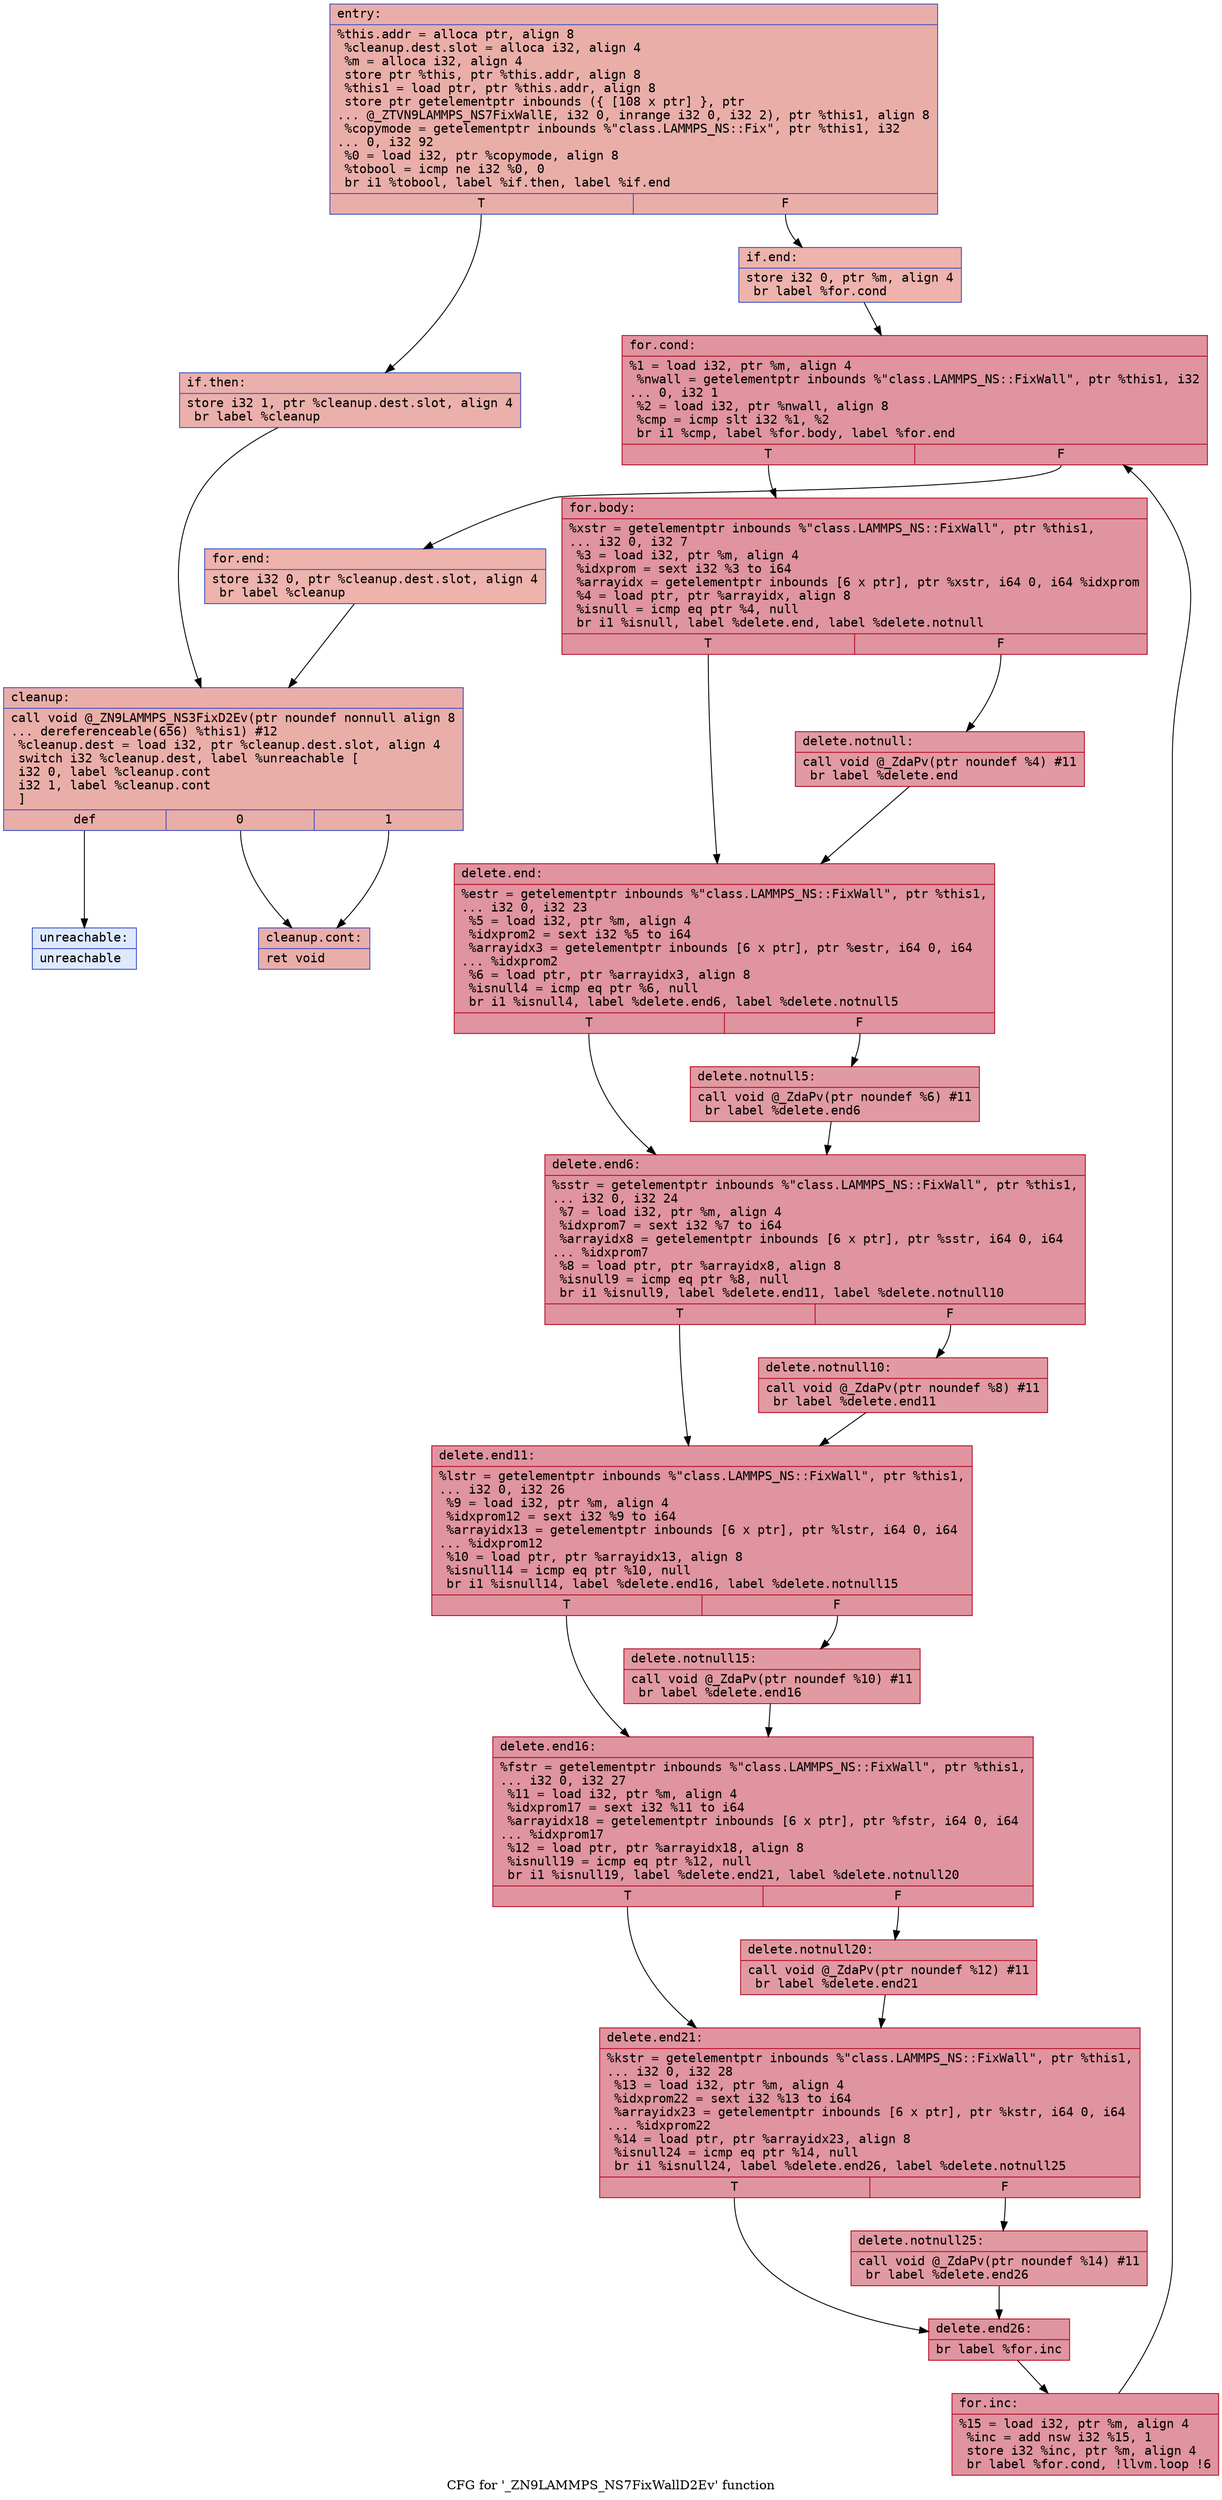 digraph "CFG for '_ZN9LAMMPS_NS7FixWallD2Ev' function" {
	label="CFG for '_ZN9LAMMPS_NS7FixWallD2Ev' function";

	Node0x55fe975bb400 [shape=record,color="#3d50c3ff", style=filled, fillcolor="#d0473d70" fontname="Courier",label="{entry:\l|  %this.addr = alloca ptr, align 8\l  %cleanup.dest.slot = alloca i32, align 4\l  %m = alloca i32, align 4\l  store ptr %this, ptr %this.addr, align 8\l  %this1 = load ptr, ptr %this.addr, align 8\l  store ptr getelementptr inbounds (\{ [108 x ptr] \}, ptr\l... @_ZTVN9LAMMPS_NS7FixWallE, i32 0, inrange i32 0, i32 2), ptr %this1, align 8\l  %copymode = getelementptr inbounds %\"class.LAMMPS_NS::Fix\", ptr %this1, i32\l... 0, i32 92\l  %0 = load i32, ptr %copymode, align 8\l  %tobool = icmp ne i32 %0, 0\l  br i1 %tobool, label %if.then, label %if.end\l|{<s0>T|<s1>F}}"];
	Node0x55fe975bb400:s0 -> Node0x55fe975bb960[tooltip="entry -> if.then\nProbability 62.50%" ];
	Node0x55fe975bb400:s1 -> Node0x55fe975bb9d0[tooltip="entry -> if.end\nProbability 37.50%" ];
	Node0x55fe975bb960 [shape=record,color="#3d50c3ff", style=filled, fillcolor="#d24b4070" fontname="Courier",label="{if.then:\l|  store i32 1, ptr %cleanup.dest.slot, align 4\l  br label %cleanup\l}"];
	Node0x55fe975bb960 -> Node0x55fe975bbbc0[tooltip="if.then -> cleanup\nProbability 100.00%" ];
	Node0x55fe975bb9d0 [shape=record,color="#3d50c3ff", style=filled, fillcolor="#d6524470" fontname="Courier",label="{if.end:\l|  store i32 0, ptr %m, align 4\l  br label %for.cond\l}"];
	Node0x55fe975bb9d0 -> Node0x55fe975bbcd0[tooltip="if.end -> for.cond\nProbability 100.00%" ];
	Node0x55fe975bbcd0 [shape=record,color="#b70d28ff", style=filled, fillcolor="#b70d2870" fontname="Courier",label="{for.cond:\l|  %1 = load i32, ptr %m, align 4\l  %nwall = getelementptr inbounds %\"class.LAMMPS_NS::FixWall\", ptr %this1, i32\l... 0, i32 1\l  %2 = load i32, ptr %nwall, align 8\l  %cmp = icmp slt i32 %1, %2\l  br i1 %cmp, label %for.body, label %for.end\l|{<s0>T|<s1>F}}"];
	Node0x55fe975bbcd0:s0 -> Node0x55fe975bc150[tooltip="for.cond -> for.body\nProbability 96.88%" ];
	Node0x55fe975bbcd0:s1 -> Node0x55fe975bc1a0[tooltip="for.cond -> for.end\nProbability 3.12%" ];
	Node0x55fe975bc150 [shape=record,color="#b70d28ff", style=filled, fillcolor="#b70d2870" fontname="Courier",label="{for.body:\l|  %xstr = getelementptr inbounds %\"class.LAMMPS_NS::FixWall\", ptr %this1,\l... i32 0, i32 7\l  %3 = load i32, ptr %m, align 4\l  %idxprom = sext i32 %3 to i64\l  %arrayidx = getelementptr inbounds [6 x ptr], ptr %xstr, i64 0, i64 %idxprom\l  %4 = load ptr, ptr %arrayidx, align 8\l  %isnull = icmp eq ptr %4, null\l  br i1 %isnull, label %delete.end, label %delete.notnull\l|{<s0>T|<s1>F}}"];
	Node0x55fe975bc150:s0 -> Node0x55fe975bc660[tooltip="for.body -> delete.end\nProbability 37.50%" ];
	Node0x55fe975bc150:s1 -> Node0x55fe975bc6e0[tooltip="for.body -> delete.notnull\nProbability 62.50%" ];
	Node0x55fe975bc6e0 [shape=record,color="#b70d28ff", style=filled, fillcolor="#bb1b2c70" fontname="Courier",label="{delete.notnull:\l|  call void @_ZdaPv(ptr noundef %4) #11\l  br label %delete.end\l}"];
	Node0x55fe975bc6e0 -> Node0x55fe975bc660[tooltip="delete.notnull -> delete.end\nProbability 100.00%" ];
	Node0x55fe975bc660 [shape=record,color="#b70d28ff", style=filled, fillcolor="#b70d2870" fontname="Courier",label="{delete.end:\l|  %estr = getelementptr inbounds %\"class.LAMMPS_NS::FixWall\", ptr %this1,\l... i32 0, i32 23\l  %5 = load i32, ptr %m, align 4\l  %idxprom2 = sext i32 %5 to i64\l  %arrayidx3 = getelementptr inbounds [6 x ptr], ptr %estr, i64 0, i64\l... %idxprom2\l  %6 = load ptr, ptr %arrayidx3, align 8\l  %isnull4 = icmp eq ptr %6, null\l  br i1 %isnull4, label %delete.end6, label %delete.notnull5\l|{<s0>T|<s1>F}}"];
	Node0x55fe975bc660:s0 -> Node0x55fe975bbfb0[tooltip="delete.end -> delete.end6\nProbability 37.50%" ];
	Node0x55fe975bc660:s1 -> Node0x55fe975bcfe0[tooltip="delete.end -> delete.notnull5\nProbability 62.50%" ];
	Node0x55fe975bcfe0 [shape=record,color="#b70d28ff", style=filled, fillcolor="#bb1b2c70" fontname="Courier",label="{delete.notnull5:\l|  call void @_ZdaPv(ptr noundef %6) #11\l  br label %delete.end6\l}"];
	Node0x55fe975bcfe0 -> Node0x55fe975bbfb0[tooltip="delete.notnull5 -> delete.end6\nProbability 100.00%" ];
	Node0x55fe975bbfb0 [shape=record,color="#b70d28ff", style=filled, fillcolor="#b70d2870" fontname="Courier",label="{delete.end6:\l|  %sstr = getelementptr inbounds %\"class.LAMMPS_NS::FixWall\", ptr %this1,\l... i32 0, i32 24\l  %7 = load i32, ptr %m, align 4\l  %idxprom7 = sext i32 %7 to i64\l  %arrayidx8 = getelementptr inbounds [6 x ptr], ptr %sstr, i64 0, i64\l... %idxprom7\l  %8 = load ptr, ptr %arrayidx8, align 8\l  %isnull9 = icmp eq ptr %8, null\l  br i1 %isnull9, label %delete.end11, label %delete.notnull10\l|{<s0>T|<s1>F}}"];
	Node0x55fe975bbfb0:s0 -> Node0x55fe975bd690[tooltip="delete.end6 -> delete.end11\nProbability 37.50%" ];
	Node0x55fe975bbfb0:s1 -> Node0x55fe975bd740[tooltip="delete.end6 -> delete.notnull10\nProbability 62.50%" ];
	Node0x55fe975bd740 [shape=record,color="#b70d28ff", style=filled, fillcolor="#bb1b2c70" fontname="Courier",label="{delete.notnull10:\l|  call void @_ZdaPv(ptr noundef %8) #11\l  br label %delete.end11\l}"];
	Node0x55fe975bd740 -> Node0x55fe975bd690[tooltip="delete.notnull10 -> delete.end11\nProbability 100.00%" ];
	Node0x55fe975bd690 [shape=record,color="#b70d28ff", style=filled, fillcolor="#b70d2870" fontname="Courier",label="{delete.end11:\l|  %lstr = getelementptr inbounds %\"class.LAMMPS_NS::FixWall\", ptr %this1,\l... i32 0, i32 26\l  %9 = load i32, ptr %m, align 4\l  %idxprom12 = sext i32 %9 to i64\l  %arrayidx13 = getelementptr inbounds [6 x ptr], ptr %lstr, i64 0, i64\l... %idxprom12\l  %10 = load ptr, ptr %arrayidx13, align 8\l  %isnull14 = icmp eq ptr %10, null\l  br i1 %isnull14, label %delete.end16, label %delete.notnull15\l|{<s0>T|<s1>F}}"];
	Node0x55fe975bd690:s0 -> Node0x55fe975bddf0[tooltip="delete.end11 -> delete.end16\nProbability 37.50%" ];
	Node0x55fe975bd690:s1 -> Node0x55fe975bdea0[tooltip="delete.end11 -> delete.notnull15\nProbability 62.50%" ];
	Node0x55fe975bdea0 [shape=record,color="#b70d28ff", style=filled, fillcolor="#bb1b2c70" fontname="Courier",label="{delete.notnull15:\l|  call void @_ZdaPv(ptr noundef %10) #11\l  br label %delete.end16\l}"];
	Node0x55fe975bdea0 -> Node0x55fe975bddf0[tooltip="delete.notnull15 -> delete.end16\nProbability 100.00%" ];
	Node0x55fe975bddf0 [shape=record,color="#b70d28ff", style=filled, fillcolor="#b70d2870" fontname="Courier",label="{delete.end16:\l|  %fstr = getelementptr inbounds %\"class.LAMMPS_NS::FixWall\", ptr %this1,\l... i32 0, i32 27\l  %11 = load i32, ptr %m, align 4\l  %idxprom17 = sext i32 %11 to i64\l  %arrayidx18 = getelementptr inbounds [6 x ptr], ptr %fstr, i64 0, i64\l... %idxprom17\l  %12 = load ptr, ptr %arrayidx18, align 8\l  %isnull19 = icmp eq ptr %12, null\l  br i1 %isnull19, label %delete.end21, label %delete.notnull20\l|{<s0>T|<s1>F}}"];
	Node0x55fe975bddf0:s0 -> Node0x55fe975be550[tooltip="delete.end16 -> delete.end21\nProbability 37.50%" ];
	Node0x55fe975bddf0:s1 -> Node0x55fe975be600[tooltip="delete.end16 -> delete.notnull20\nProbability 62.50%" ];
	Node0x55fe975be600 [shape=record,color="#b70d28ff", style=filled, fillcolor="#bb1b2c70" fontname="Courier",label="{delete.notnull20:\l|  call void @_ZdaPv(ptr noundef %12) #11\l  br label %delete.end21\l}"];
	Node0x55fe975be600 -> Node0x55fe975be550[tooltip="delete.notnull20 -> delete.end21\nProbability 100.00%" ];
	Node0x55fe975be550 [shape=record,color="#b70d28ff", style=filled, fillcolor="#b70d2870" fontname="Courier",label="{delete.end21:\l|  %kstr = getelementptr inbounds %\"class.LAMMPS_NS::FixWall\", ptr %this1,\l... i32 0, i32 28\l  %13 = load i32, ptr %m, align 4\l  %idxprom22 = sext i32 %13 to i64\l  %arrayidx23 = getelementptr inbounds [6 x ptr], ptr %kstr, i64 0, i64\l... %idxprom22\l  %14 = load ptr, ptr %arrayidx23, align 8\l  %isnull24 = icmp eq ptr %14, null\l  br i1 %isnull24, label %delete.end26, label %delete.notnull25\l|{<s0>T|<s1>F}}"];
	Node0x55fe975be550:s0 -> Node0x55fe975bf2d0[tooltip="delete.end21 -> delete.end26\nProbability 37.50%" ];
	Node0x55fe975be550:s1 -> Node0x55fe975bf380[tooltip="delete.end21 -> delete.notnull25\nProbability 62.50%" ];
	Node0x55fe975bf380 [shape=record,color="#b70d28ff", style=filled, fillcolor="#bb1b2c70" fontname="Courier",label="{delete.notnull25:\l|  call void @_ZdaPv(ptr noundef %14) #11\l  br label %delete.end26\l}"];
	Node0x55fe975bf380 -> Node0x55fe975bf2d0[tooltip="delete.notnull25 -> delete.end26\nProbability 100.00%" ];
	Node0x55fe975bf2d0 [shape=record,color="#b70d28ff", style=filled, fillcolor="#b70d2870" fontname="Courier",label="{delete.end26:\l|  br label %for.inc\l}"];
	Node0x55fe975bf2d0 -> Node0x55fe975bf680[tooltip="delete.end26 -> for.inc\nProbability 100.00%" ];
	Node0x55fe975bf680 [shape=record,color="#b70d28ff", style=filled, fillcolor="#b70d2870" fontname="Courier",label="{for.inc:\l|  %15 = load i32, ptr %m, align 4\l  %inc = add nsw i32 %15, 1\l  store i32 %inc, ptr %m, align 4\l  br label %for.cond, !llvm.loop !6\l}"];
	Node0x55fe975bf680 -> Node0x55fe975bbcd0[tooltip="for.inc -> for.cond\nProbability 100.00%" ];
	Node0x55fe975bc1a0 [shape=record,color="#3d50c3ff", style=filled, fillcolor="#d6524470" fontname="Courier",label="{for.end:\l|  store i32 0, ptr %cleanup.dest.slot, align 4\l  br label %cleanup\l}"];
	Node0x55fe975bc1a0 -> Node0x55fe975bbbc0[tooltip="for.end -> cleanup\nProbability 100.00%" ];
	Node0x55fe975bbbc0 [shape=record,color="#3d50c3ff", style=filled, fillcolor="#d0473d70" fontname="Courier",label="{cleanup:\l|  call void @_ZN9LAMMPS_NS3FixD2Ev(ptr noundef nonnull align 8\l... dereferenceable(656) %this1) #12\l  %cleanup.dest = load i32, ptr %cleanup.dest.slot, align 4\l  switch i32 %cleanup.dest, label %unreachable [\l    i32 0, label %cleanup.cont\l    i32 1, label %cleanup.cont\l  ]\l|{<s0>def|<s1>0|<s2>1}}"];
	Node0x55fe975bbbc0:s0 -> Node0x55fe975bfd10[tooltip="cleanup -> unreachable\nProbability 0.00%" ];
	Node0x55fe975bbbc0:s1 -> Node0x55fe975bfd60[tooltip="cleanup -> cleanup.cont\nProbability 100.00%" ];
	Node0x55fe975bbbc0:s2 -> Node0x55fe975bfd60[tooltip="cleanup -> cleanup.cont\nProbability 100.00%" ];
	Node0x55fe975bfd60 [shape=record,color="#3d50c3ff", style=filled, fillcolor="#d0473d70" fontname="Courier",label="{cleanup.cont:\l|  ret void\l}"];
	Node0x55fe975bfd10 [shape=record,color="#3d50c3ff", style=filled, fillcolor="#b5cdfa70" fontname="Courier",label="{unreachable:\l|  unreachable\l}"];
}
